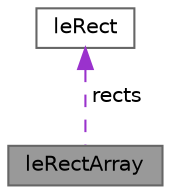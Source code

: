 digraph "leRectArray"
{
 // INTERACTIVE_SVG=YES
 // LATEX_PDF_SIZE
  bgcolor="transparent";
  edge [fontname=Helvetica,fontsize=10,labelfontname=Helvetica,labelfontsize=10];
  node [fontname=Helvetica,fontsize=10,shape=box,height=0.2,width=0.4];
  Node1 [label="leRectArray",height=0.2,width=0.4,color="gray40", fillcolor="grey60", style="filled", fontcolor="black",tooltip="This struct represents a rectange array."];
  Node2 -> Node1 [dir="back",color="darkorchid3",style="dashed",label=" rects" ];
  Node2 [label="leRect",height=0.2,width=0.4,color="gray40", fillcolor="white", style="filled",URL="$structleRect.html",tooltip="This struct represents a rectangle."];
}
